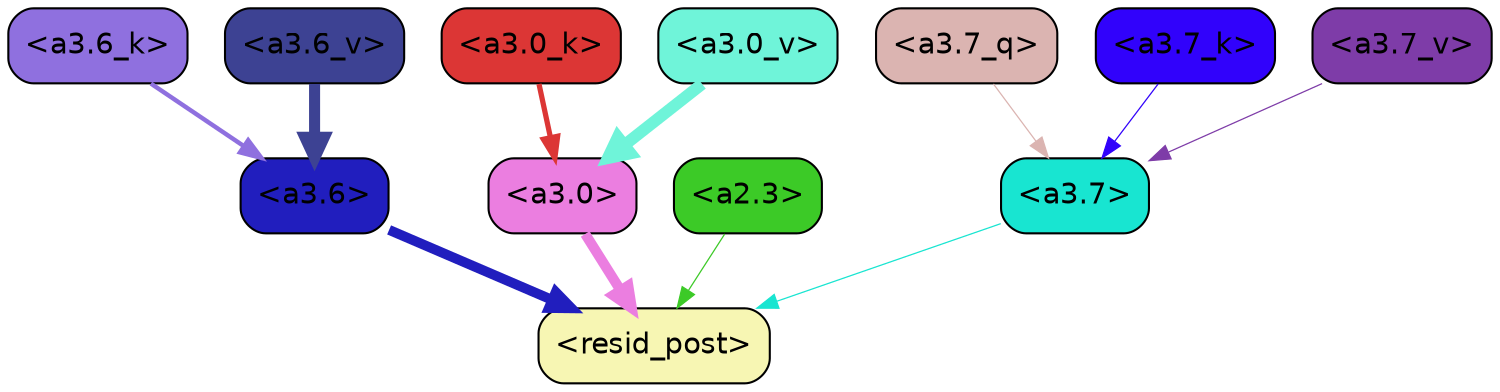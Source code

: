 strict digraph "" {
	graph [bgcolor=transparent,
		layout=dot,
		overlap=false,
		splines=true
	];
	"<a3.7>"	[color=black,
		fillcolor="#18e5d1",
		fontname=Helvetica,
		shape=box,
		style="filled, rounded"];
	"<resid_post>"	[color=black,
		fillcolor="#f7f6b3",
		fontname=Helvetica,
		shape=box,
		style="filled, rounded"];
	"<a3.7>" -> "<resid_post>"	[color="#18e5d1",
		penwidth=0.6];
	"<a3.6>"	[color=black,
		fillcolor="#211ebe",
		fontname=Helvetica,
		shape=box,
		style="filled, rounded"];
	"<a3.6>" -> "<resid_post>"	[color="#211ebe",
		penwidth=4.751592040061951];
	"<a3.0>"	[color=black,
		fillcolor="#eb7ee0",
		fontname=Helvetica,
		shape=box,
		style="filled, rounded"];
	"<a3.0>" -> "<resid_post>"	[color="#eb7ee0",
		penwidth=4.904066681861877];
	"<a2.3>"	[color=black,
		fillcolor="#3cca27",
		fontname=Helvetica,
		shape=box,
		style="filled, rounded"];
	"<a2.3>" -> "<resid_post>"	[color="#3cca27",
		penwidth=0.6];
	"<a3.7_q>"	[color=black,
		fillcolor="#dbb4b1",
		fontname=Helvetica,
		shape=box,
		style="filled, rounded"];
	"<a3.7_q>" -> "<a3.7>"	[color="#dbb4b1",
		penwidth=0.6];
	"<a3.7_k>"	[color=black,
		fillcolor="#3102fb",
		fontname=Helvetica,
		shape=box,
		style="filled, rounded"];
	"<a3.7_k>" -> "<a3.7>"	[color="#3102fb",
		penwidth=0.6];
	"<a3.6_k>"	[color=black,
		fillcolor="#8f70df",
		fontname=Helvetica,
		shape=box,
		style="filled, rounded"];
	"<a3.6_k>" -> "<a3.6>"	[color="#8f70df",
		penwidth=2.13908451795578];
	"<a3.0_k>"	[color=black,
		fillcolor="#dc3635",
		fontname=Helvetica,
		shape=box,
		style="filled, rounded"];
	"<a3.0_k>" -> "<a3.0>"	[color="#dc3635",
		penwidth=2.520303964614868];
	"<a3.7_v>"	[color=black,
		fillcolor="#7e3ca8",
		fontname=Helvetica,
		shape=box,
		style="filled, rounded"];
	"<a3.7_v>" -> "<a3.7>"	[color="#7e3ca8",
		penwidth=0.6];
	"<a3.6_v>"	[color=black,
		fillcolor="#3d4293",
		fontname=Helvetica,
		shape=box,
		style="filled, rounded"];
	"<a3.6_v>" -> "<a3.6>"	[color="#3d4293",
		penwidth=5.297133803367615];
	"<a3.0_v>"	[color=black,
		fillcolor="#6ff4d9",
		fontname=Helvetica,
		shape=box,
		style="filled, rounded"];
	"<a3.0_v>" -> "<a3.0>"	[color="#6ff4d9",
		penwidth=5.680712580680847];
}
